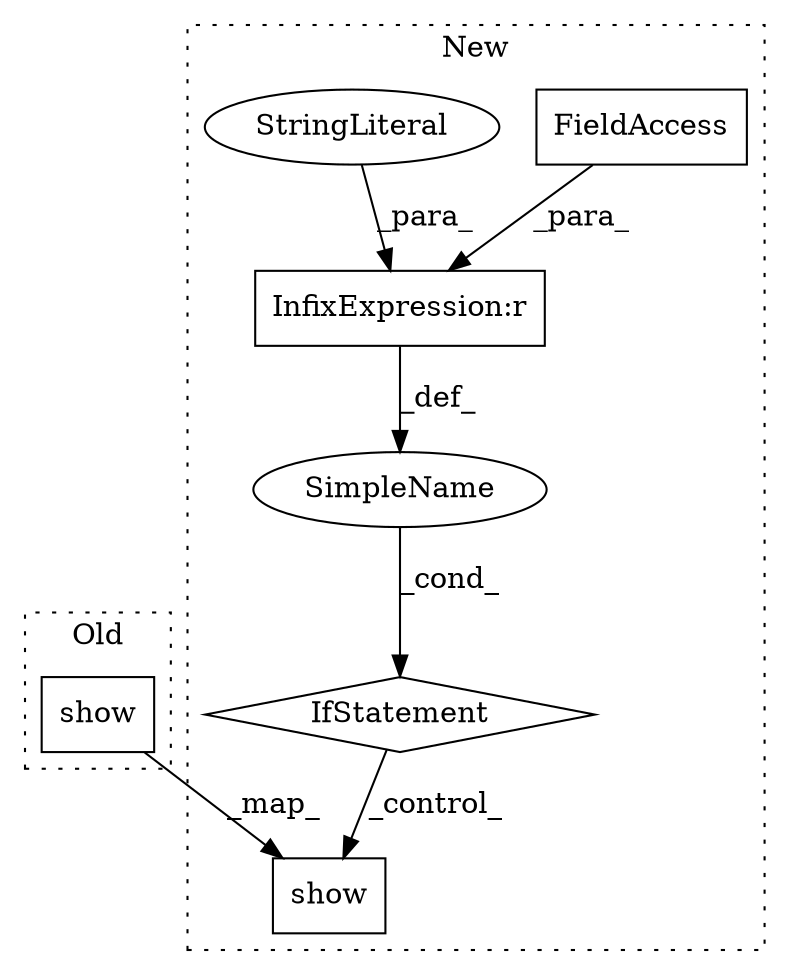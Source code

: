 digraph G {
subgraph cluster0 {
1 [label="show" a="32" s="907" l="6" shape="box"];
label = "Old";
style="dotted";
}
subgraph cluster1 {
2 [label="show" a="32" s="1013" l="6" shape="box"];
3 [label="SimpleName" a="42" s="" l="" shape="ellipse"];
4 [label="IfStatement" a="25" s="977,1003" l="4,2" shape="diamond"];
5 [label="InfixExpression:r" a="27" s="989" l="4" shape="box"];
6 [label="FieldAccess" a="22" s="981" l="8" shape="box"];
7 [label="StringLiteral" a="45" s="993" l="10" shape="ellipse"];
label = "New";
style="dotted";
}
1 -> 2 [label="_map_"];
3 -> 4 [label="_cond_"];
4 -> 2 [label="_control_"];
5 -> 3 [label="_def_"];
6 -> 5 [label="_para_"];
7 -> 5 [label="_para_"];
}